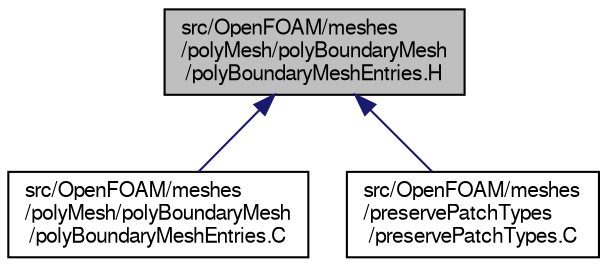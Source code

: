 digraph "src/OpenFOAM/meshes/polyMesh/polyBoundaryMesh/polyBoundaryMeshEntries.H"
{
  bgcolor="transparent";
  edge [fontname="FreeSans",fontsize="10",labelfontname="FreeSans",labelfontsize="10"];
  node [fontname="FreeSans",fontsize="10",shape=record];
  Node79 [label="src/OpenFOAM/meshes\l/polyMesh/polyBoundaryMesh\l/polyBoundaryMeshEntries.H",height=0.2,width=0.4,color="black", fillcolor="grey75", style="filled", fontcolor="black"];
  Node79 -> Node80 [dir="back",color="midnightblue",fontsize="10",style="solid",fontname="FreeSans"];
  Node80 [label="src/OpenFOAM/meshes\l/polyMesh/polyBoundaryMesh\l/polyBoundaryMeshEntries.C",height=0.2,width=0.4,color="black",URL="$a11618.html"];
  Node79 -> Node81 [dir="back",color="midnightblue",fontsize="10",style="solid",fontname="FreeSans"];
  Node81 [label="src/OpenFOAM/meshes\l/preservePatchTypes\l/preservePatchTypes.C",height=0.2,width=0.4,color="black",URL="$a11843.html"];
}
